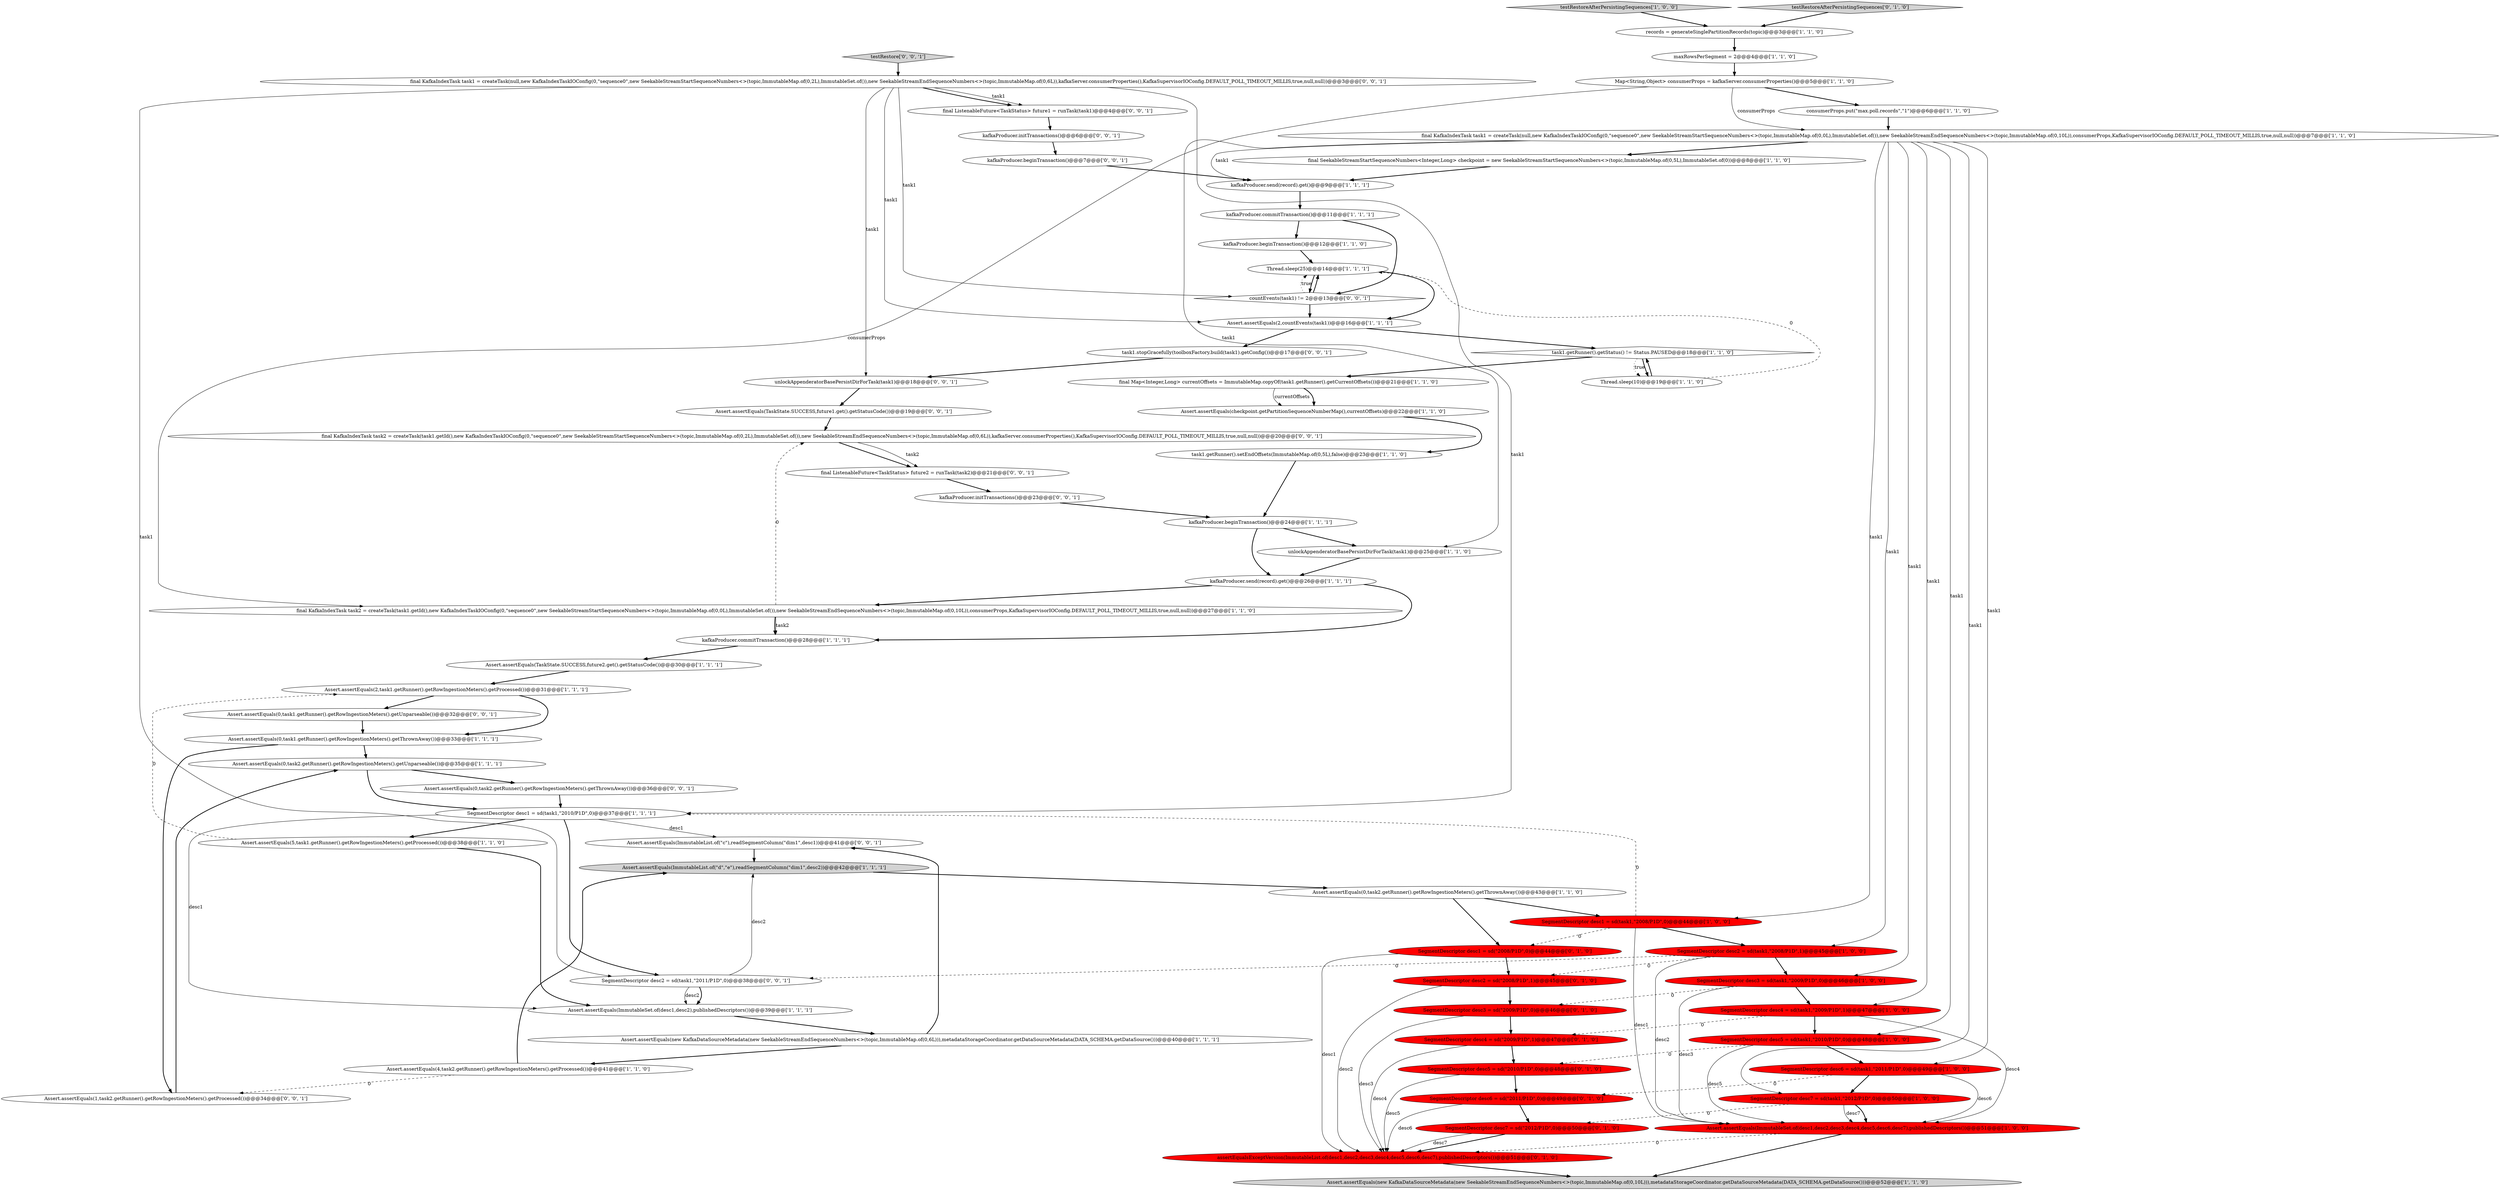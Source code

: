 digraph {
62 [style = filled, label = "unlockAppenderatorBasePersistDirForTask(task1)@@@18@@@['0', '0', '1']", fillcolor = white, shape = ellipse image = "AAA0AAABBB3BBB"];
15 [style = filled, label = "Map<String,Object> consumerProps = kafkaServer.consumerProperties()@@@5@@@['1', '1', '0']", fillcolor = white, shape = ellipse image = "AAA0AAABBB1BBB"];
47 [style = filled, label = "SegmentDescriptor desc2 = sd(\"2008/P1D\",1)@@@45@@@['0', '1', '0']", fillcolor = red, shape = ellipse image = "AAA1AAABBB2BBB"];
34 [style = filled, label = "SegmentDescriptor desc1 = sd(task1,\"2008/P1D\",0)@@@44@@@['1', '0', '0']", fillcolor = red, shape = ellipse image = "AAA1AAABBB1BBB"];
38 [style = filled, label = "final KafkaIndexTask task1 = createTask(null,new KafkaIndexTaskIOConfig(0,\"sequence0\",new SeekableStreamStartSequenceNumbers<>(topic,ImmutableMap.of(0,0L),ImmutableSet.of()),new SeekableStreamEndSequenceNumbers<>(topic,ImmutableMap.of(0,10L)),consumerProps,KafkaSupervisorIOConfig.DEFAULT_POLL_TIMEOUT_MILLIS,true,null,null))@@@7@@@['1', '1', '0']", fillcolor = white, shape = ellipse image = "AAA0AAABBB1BBB"];
7 [style = filled, label = "Assert.assertEquals(ImmutableSet.of(desc1,desc2,desc3,desc4,desc5,desc6,desc7),publishedDescriptors())@@@51@@@['1', '0', '0']", fillcolor = red, shape = ellipse image = "AAA1AAABBB1BBB"];
31 [style = filled, label = "SegmentDescriptor desc1 = sd(task1,\"2010/P1D\",0)@@@37@@@['1', '1', '1']", fillcolor = white, shape = ellipse image = "AAA0AAABBB1BBB"];
53 [style = filled, label = "Assert.assertEquals(ImmutableList.of(\"c\"),readSegmentColumn(\"dim1\",desc1))@@@41@@@['0', '0', '1']", fillcolor = white, shape = ellipse image = "AAA0AAABBB3BBB"];
26 [style = filled, label = "Thread.sleep(25)@@@14@@@['1', '1', '1']", fillcolor = white, shape = ellipse image = "AAA0AAABBB1BBB"];
11 [style = filled, label = "Assert.assertEquals(2,countEvents(task1))@@@16@@@['1', '1', '1']", fillcolor = white, shape = ellipse image = "AAA0AAABBB1BBB"];
0 [style = filled, label = "task1.getRunner().setEndOffsets(ImmutableMap.of(0,5L),false)@@@23@@@['1', '1', '0']", fillcolor = white, shape = ellipse image = "AAA0AAABBB1BBB"];
33 [style = filled, label = "kafkaProducer.beginTransaction()@@@12@@@['1', '1', '0']", fillcolor = white, shape = ellipse image = "AAA0AAABBB1BBB"];
67 [style = filled, label = "final KafkaIndexTask task1 = createTask(null,new KafkaIndexTaskIOConfig(0,\"sequence0\",new SeekableStreamStartSequenceNumbers<>(topic,ImmutableMap.of(0,2L),ImmutableSet.of()),new SeekableStreamEndSequenceNumbers<>(topic,ImmutableMap.of(0,6L)),kafkaServer.consumerProperties(),KafkaSupervisorIOConfig.DEFAULT_POLL_TIMEOUT_MILLIS,true,null,null))@@@3@@@['0', '0', '1']", fillcolor = white, shape = ellipse image = "AAA0AAABBB3BBB"];
1 [style = filled, label = "SegmentDescriptor desc3 = sd(task1,\"2009/P1D\",0)@@@46@@@['1', '0', '0']", fillcolor = red, shape = ellipse image = "AAA1AAABBB1BBB"];
23 [style = filled, label = "kafkaProducer.commitTransaction()@@@28@@@['1', '1', '1']", fillcolor = white, shape = ellipse image = "AAA0AAABBB1BBB"];
5 [style = filled, label = "Assert.assertEquals(TaskState.SUCCESS,future2.get().getStatusCode())@@@30@@@['1', '1', '1']", fillcolor = white, shape = ellipse image = "AAA0AAABBB1BBB"];
27 [style = filled, label = "SegmentDescriptor desc4 = sd(task1,\"2009/P1D\",1)@@@47@@@['1', '0', '0']", fillcolor = red, shape = ellipse image = "AAA1AAABBB1BBB"];
29 [style = filled, label = "Assert.assertEquals(ImmutableSet.of(desc1,desc2),publishedDescriptors())@@@39@@@['1', '1', '1']", fillcolor = white, shape = ellipse image = "AAA0AAABBB1BBB"];
66 [style = filled, label = "kafkaProducer.initTransactions()@@@23@@@['0', '0', '1']", fillcolor = white, shape = ellipse image = "AAA0AAABBB3BBB"];
43 [style = filled, label = "SegmentDescriptor desc6 = sd(\"2011/P1D\",0)@@@49@@@['0', '1', '0']", fillcolor = red, shape = ellipse image = "AAA1AAABBB2BBB"];
58 [style = filled, label = "final KafkaIndexTask task2 = createTask(task1.getId(),new KafkaIndexTaskIOConfig(0,\"sequence0\",new SeekableStreamStartSequenceNumbers<>(topic,ImmutableMap.of(0,2L),ImmutableSet.of()),new SeekableStreamEndSequenceNumbers<>(topic,ImmutableMap.of(0,6L)),kafkaServer.consumerProperties(),KafkaSupervisorIOConfig.DEFAULT_POLL_TIMEOUT_MILLIS,true,null,null))@@@20@@@['0', '0', '1']", fillcolor = white, shape = ellipse image = "AAA0AAABBB3BBB"];
25 [style = filled, label = "Assert.assertEquals(checkpoint.getPartitionSequenceNumberMap(),currentOffsets)@@@22@@@['1', '1', '0']", fillcolor = white, shape = ellipse image = "AAA0AAABBB1BBB"];
54 [style = filled, label = "final ListenableFuture<TaskStatus> future2 = runTask(task2)@@@21@@@['0', '0', '1']", fillcolor = white, shape = ellipse image = "AAA0AAABBB3BBB"];
16 [style = filled, label = "final KafkaIndexTask task2 = createTask(task1.getId(),new KafkaIndexTaskIOConfig(0,\"sequence0\",new SeekableStreamStartSequenceNumbers<>(topic,ImmutableMap.of(0,0L),ImmutableSet.of()),new SeekableStreamEndSequenceNumbers<>(topic,ImmutableMap.of(0,10L)),consumerProps,KafkaSupervisorIOConfig.DEFAULT_POLL_TIMEOUT_MILLIS,true,null,null))@@@27@@@['1', '1', '0']", fillcolor = white, shape = ellipse image = "AAA0AAABBB1BBB"];
40 [style = filled, label = "kafkaProducer.commitTransaction()@@@11@@@['1', '1', '1']", fillcolor = white, shape = ellipse image = "AAA0AAABBB1BBB"];
24 [style = filled, label = "testRestoreAfterPersistingSequences['1', '0', '0']", fillcolor = lightgray, shape = diamond image = "AAA0AAABBB1BBB"];
60 [style = filled, label = "kafkaProducer.initTransactions()@@@6@@@['0', '0', '1']", fillcolor = white, shape = ellipse image = "AAA0AAABBB3BBB"];
39 [style = filled, label = "Assert.assertEquals(ImmutableList.of(\"d\",\"e\"),readSegmentColumn(\"dim1\",desc2))@@@42@@@['1', '1', '1']", fillcolor = lightgray, shape = ellipse image = "AAA0AAABBB1BBB"];
42 [style = filled, label = "SegmentDescriptor desc1 = sd(\"2008/P1D\",0)@@@44@@@['0', '1', '0']", fillcolor = red, shape = ellipse image = "AAA1AAABBB2BBB"];
6 [style = filled, label = "task1.getRunner().getStatus() != Status.PAUSED@@@18@@@['1', '1', '0']", fillcolor = white, shape = diamond image = "AAA0AAABBB1BBB"];
32 [style = filled, label = "Assert.assertEquals(0,task2.getRunner().getRowIngestionMeters().getThrownAway())@@@43@@@['1', '1', '0']", fillcolor = white, shape = ellipse image = "AAA0AAABBB1BBB"];
10 [style = filled, label = "Assert.assertEquals(2,task1.getRunner().getRowIngestionMeters().getProcessed())@@@31@@@['1', '1', '1']", fillcolor = white, shape = ellipse image = "AAA0AAABBB1BBB"];
45 [style = filled, label = "assertEqualsExceptVersion(ImmutableList.of(desc1,desc2,desc3,desc4,desc5,desc6,desc7),publishedDescriptors())@@@51@@@['0', '1', '0']", fillcolor = red, shape = ellipse image = "AAA1AAABBB2BBB"];
46 [style = filled, label = "SegmentDescriptor desc3 = sd(\"2009/P1D\",0)@@@46@@@['0', '1', '0']", fillcolor = red, shape = ellipse image = "AAA1AAABBB2BBB"];
65 [style = filled, label = "countEvents(task1) != 2@@@13@@@['0', '0', '1']", fillcolor = white, shape = diamond image = "AAA0AAABBB3BBB"];
30 [style = filled, label = "final SeekableStreamStartSequenceNumbers<Integer,Long> checkpoint = new SeekableStreamStartSequenceNumbers<>(topic,ImmutableMap.of(0,5L),ImmutableSet.of(0))@@@8@@@['1', '1', '0']", fillcolor = white, shape = ellipse image = "AAA0AAABBB1BBB"];
22 [style = filled, label = "final Map<Integer,Long> currentOffsets = ImmutableMap.copyOf(task1.getRunner().getCurrentOffsets())@@@21@@@['1', '1', '0']", fillcolor = white, shape = ellipse image = "AAA0AAABBB1BBB"];
44 [style = filled, label = "testRestoreAfterPersistingSequences['0', '1', '0']", fillcolor = lightgray, shape = diamond image = "AAA0AAABBB2BBB"];
8 [style = filled, label = "Assert.assertEquals(5,task1.getRunner().getRowIngestionMeters().getProcessed())@@@38@@@['1', '1', '0']", fillcolor = white, shape = ellipse image = "AAA0AAABBB1BBB"];
49 [style = filled, label = "SegmentDescriptor desc7 = sd(\"2012/P1D\",0)@@@50@@@['0', '1', '0']", fillcolor = red, shape = ellipse image = "AAA1AAABBB2BBB"];
9 [style = filled, label = "Assert.assertEquals(new KafkaDataSourceMetadata(new SeekableStreamEndSequenceNumbers<>(topic,ImmutableMap.of(0,10L))),metadataStorageCoordinator.getDataSourceMetadata(DATA_SCHEMA.getDataSource()))@@@52@@@['1', '1', '0']", fillcolor = lightgray, shape = ellipse image = "AAA0AAABBB1BBB"];
2 [style = filled, label = "Thread.sleep(10)@@@19@@@['1', '1', '0']", fillcolor = white, shape = ellipse image = "AAA0AAABBB1BBB"];
3 [style = filled, label = "Assert.assertEquals(0,task2.getRunner().getRowIngestionMeters().getUnparseable())@@@35@@@['1', '1', '1']", fillcolor = white, shape = ellipse image = "AAA0AAABBB1BBB"];
14 [style = filled, label = "kafkaProducer.send(record).get()@@@26@@@['1', '1', '1']", fillcolor = white, shape = ellipse image = "AAA0AAABBB1BBB"];
35 [style = filled, label = "SegmentDescriptor desc2 = sd(task1,\"2008/P1D\",1)@@@45@@@['1', '0', '0']", fillcolor = red, shape = ellipse image = "AAA1AAABBB1BBB"];
51 [style = filled, label = "kafkaProducer.beginTransaction()@@@7@@@['0', '0', '1']", fillcolor = white, shape = ellipse image = "AAA0AAABBB3BBB"];
52 [style = filled, label = "Assert.assertEquals(0,task2.getRunner().getRowIngestionMeters().getThrownAway())@@@36@@@['0', '0', '1']", fillcolor = white, shape = ellipse image = "AAA0AAABBB3BBB"];
59 [style = filled, label = "Assert.assertEquals(TaskState.SUCCESS,future1.get().getStatusCode())@@@19@@@['0', '0', '1']", fillcolor = white, shape = ellipse image = "AAA0AAABBB3BBB"];
18 [style = filled, label = "SegmentDescriptor desc7 = sd(task1,\"2012/P1D\",0)@@@50@@@['1', '0', '0']", fillcolor = red, shape = ellipse image = "AAA1AAABBB1BBB"];
63 [style = filled, label = "Assert.assertEquals(0,task1.getRunner().getRowIngestionMeters().getUnparseable())@@@32@@@['0', '0', '1']", fillcolor = white, shape = ellipse image = "AAA0AAABBB3BBB"];
56 [style = filled, label = "SegmentDescriptor desc2 = sd(task1,\"2011/P1D\",0)@@@38@@@['0', '0', '1']", fillcolor = white, shape = ellipse image = "AAA0AAABBB3BBB"];
41 [style = filled, label = "SegmentDescriptor desc6 = sd(task1,\"2011/P1D\",0)@@@49@@@['1', '0', '0']", fillcolor = red, shape = ellipse image = "AAA1AAABBB1BBB"];
19 [style = filled, label = "records = generateSinglePartitionRecords(topic)@@@3@@@['1', '1', '0']", fillcolor = white, shape = ellipse image = "AAA0AAABBB1BBB"];
20 [style = filled, label = "consumerProps.put(\"max.poll.records\",\"1\")@@@6@@@['1', '1', '0']", fillcolor = white, shape = ellipse image = "AAA0AAABBB1BBB"];
17 [style = filled, label = "kafkaProducer.send(record).get()@@@9@@@['1', '1', '1']", fillcolor = white, shape = ellipse image = "AAA0AAABBB1BBB"];
61 [style = filled, label = "Assert.assertEquals(1,task2.getRunner().getRowIngestionMeters().getProcessed())@@@34@@@['0', '0', '1']", fillcolor = white, shape = ellipse image = "AAA0AAABBB3BBB"];
64 [style = filled, label = "testRestore['0', '0', '1']", fillcolor = lightgray, shape = diamond image = "AAA0AAABBB3BBB"];
36 [style = filled, label = "kafkaProducer.beginTransaction()@@@24@@@['1', '1', '1']", fillcolor = white, shape = ellipse image = "AAA0AAABBB1BBB"];
57 [style = filled, label = "final ListenableFuture<TaskStatus> future1 = runTask(task1)@@@4@@@['0', '0', '1']", fillcolor = white, shape = ellipse image = "AAA0AAABBB3BBB"];
55 [style = filled, label = "task1.stopGracefully(toolboxFactory.build(task1).getConfig())@@@17@@@['0', '0', '1']", fillcolor = white, shape = ellipse image = "AAA0AAABBB3BBB"];
50 [style = filled, label = "SegmentDescriptor desc5 = sd(\"2010/P1D\",0)@@@48@@@['0', '1', '0']", fillcolor = red, shape = ellipse image = "AAA1AAABBB2BBB"];
48 [style = filled, label = "SegmentDescriptor desc4 = sd(\"2009/P1D\",1)@@@47@@@['0', '1', '0']", fillcolor = red, shape = ellipse image = "AAA1AAABBB2BBB"];
37 [style = filled, label = "unlockAppenderatorBasePersistDirForTask(task1)@@@25@@@['1', '1', '0']", fillcolor = white, shape = ellipse image = "AAA0AAABBB1BBB"];
21 [style = filled, label = "Assert.assertEquals(0,task1.getRunner().getRowIngestionMeters().getThrownAway())@@@33@@@['1', '1', '1']", fillcolor = white, shape = ellipse image = "AAA0AAABBB1BBB"];
13 [style = filled, label = "SegmentDescriptor desc5 = sd(task1,\"2010/P1D\",0)@@@48@@@['1', '0', '0']", fillcolor = red, shape = ellipse image = "AAA1AAABBB1BBB"];
28 [style = filled, label = "maxRowsPerSegment = 2@@@4@@@['1', '1', '0']", fillcolor = white, shape = ellipse image = "AAA0AAABBB1BBB"];
4 [style = filled, label = "Assert.assertEquals(4,task2.getRunner().getRowIngestionMeters().getProcessed())@@@41@@@['1', '1', '0']", fillcolor = white, shape = ellipse image = "AAA0AAABBB1BBB"];
12 [style = filled, label = "Assert.assertEquals(new KafkaDataSourceMetadata(new SeekableStreamEndSequenceNumbers<>(topic,ImmutableMap.of(0,6L))),metadataStorageCoordinator.getDataSourceMetadata(DATA_SCHEMA.getDataSource()))@@@40@@@['1', '1', '1']", fillcolor = white, shape = ellipse image = "AAA0AAABBB1BBB"];
27->13 [style = bold, label=""];
56->29 [style = bold, label=""];
12->53 [style = bold, label=""];
8->10 [style = dashed, label="0"];
31->56 [style = bold, label=""];
13->50 [style = dashed, label="0"];
6->22 [style = bold, label=""];
2->6 [style = bold, label=""];
55->62 [style = bold, label=""];
1->27 [style = bold, label=""];
44->19 [style = bold, label=""];
38->17 [style = solid, label="task1"];
32->34 [style = bold, label=""];
59->58 [style = bold, label=""];
18->49 [style = dashed, label="0"];
46->48 [style = bold, label=""];
35->7 [style = solid, label="desc2"];
53->39 [style = bold, label=""];
26->11 [style = bold, label=""];
7->9 [style = bold, label=""];
26->65 [style = bold, label=""];
61->3 [style = bold, label=""];
38->30 [style = bold, label=""];
16->23 [style = solid, label="task2"];
38->13 [style = solid, label="task1"];
15->20 [style = bold, label=""];
51->17 [style = bold, label=""];
66->36 [style = bold, label=""];
38->18 [style = solid, label="task1"];
67->57 [style = bold, label=""];
38->35 [style = solid, label="task1"];
19->28 [style = bold, label=""];
41->43 [style = dashed, label="0"];
2->26 [style = dashed, label="0"];
67->11 [style = solid, label="task1"];
21->61 [style = bold, label=""];
50->45 [style = solid, label="desc5"];
21->3 [style = bold, label=""];
60->51 [style = bold, label=""];
14->16 [style = bold, label=""];
5->10 [style = bold, label=""];
22->25 [style = bold, label=""];
48->45 [style = solid, label="desc4"];
16->58 [style = dashed, label="0"];
50->43 [style = bold, label=""];
24->19 [style = bold, label=""];
67->31 [style = solid, label="task1"];
31->29 [style = solid, label="desc1"];
15->16 [style = solid, label="consumerProps"];
48->50 [style = bold, label=""];
38->34 [style = solid, label="task1"];
57->60 [style = bold, label=""];
54->66 [style = bold, label=""];
35->56 [style = dashed, label="0"];
10->21 [style = bold, label=""];
20->38 [style = bold, label=""];
36->14 [style = bold, label=""];
58->54 [style = bold, label=""];
0->36 [style = bold, label=""];
6->2 [style = bold, label=""];
65->26 [style = dotted, label="true"];
1->46 [style = dashed, label="0"];
56->29 [style = solid, label="desc2"];
36->37 [style = bold, label=""];
34->35 [style = bold, label=""];
18->7 [style = bold, label=""];
40->65 [style = bold, label=""];
32->42 [style = bold, label=""];
43->45 [style = solid, label="desc6"];
38->27 [style = solid, label="task1"];
25->0 [style = bold, label=""];
49->45 [style = bold, label=""];
65->26 [style = bold, label=""];
30->17 [style = bold, label=""];
23->5 [style = bold, label=""];
18->7 [style = solid, label="desc7"];
4->39 [style = bold, label=""];
22->25 [style = solid, label="currentOffsets"];
42->47 [style = bold, label=""];
17->40 [style = bold, label=""];
65->11 [style = bold, label=""];
16->23 [style = bold, label=""];
33->26 [style = bold, label=""];
13->41 [style = bold, label=""];
38->41 [style = solid, label="task1"];
38->1 [style = solid, label="task1"];
40->33 [style = bold, label=""];
6->2 [style = dotted, label="true"];
35->1 [style = bold, label=""];
27->7 [style = solid, label="desc4"];
14->23 [style = bold, label=""];
41->7 [style = solid, label="desc6"];
38->37 [style = solid, label="task1"];
7->45 [style = dashed, label="0"];
58->54 [style = solid, label="task2"];
39->32 [style = bold, label=""];
34->31 [style = dashed, label="0"];
11->55 [style = bold, label=""];
64->67 [style = bold, label=""];
63->21 [style = bold, label=""];
27->48 [style = dashed, label="0"];
31->8 [style = bold, label=""];
41->18 [style = bold, label=""];
45->9 [style = bold, label=""];
1->7 [style = solid, label="desc3"];
67->56 [style = solid, label="task1"];
34->42 [style = dashed, label="0"];
46->45 [style = solid, label="desc3"];
49->45 [style = solid, label="desc7"];
15->38 [style = solid, label="consumerProps"];
62->59 [style = bold, label=""];
4->61 [style = dashed, label="0"];
28->15 [style = bold, label=""];
3->52 [style = bold, label=""];
3->31 [style = bold, label=""];
47->45 [style = solid, label="desc2"];
35->47 [style = dashed, label="0"];
11->6 [style = bold, label=""];
13->7 [style = solid, label="desc5"];
10->63 [style = bold, label=""];
47->46 [style = bold, label=""];
67->62 [style = solid, label="task1"];
37->14 [style = bold, label=""];
29->12 [style = bold, label=""];
12->4 [style = bold, label=""];
67->65 [style = solid, label="task1"];
31->53 [style = solid, label="desc1"];
52->31 [style = bold, label=""];
67->57 [style = solid, label="task1"];
43->49 [style = bold, label=""];
42->45 [style = solid, label="desc1"];
56->39 [style = solid, label="desc2"];
8->29 [style = bold, label=""];
34->7 [style = solid, label="desc1"];
}
